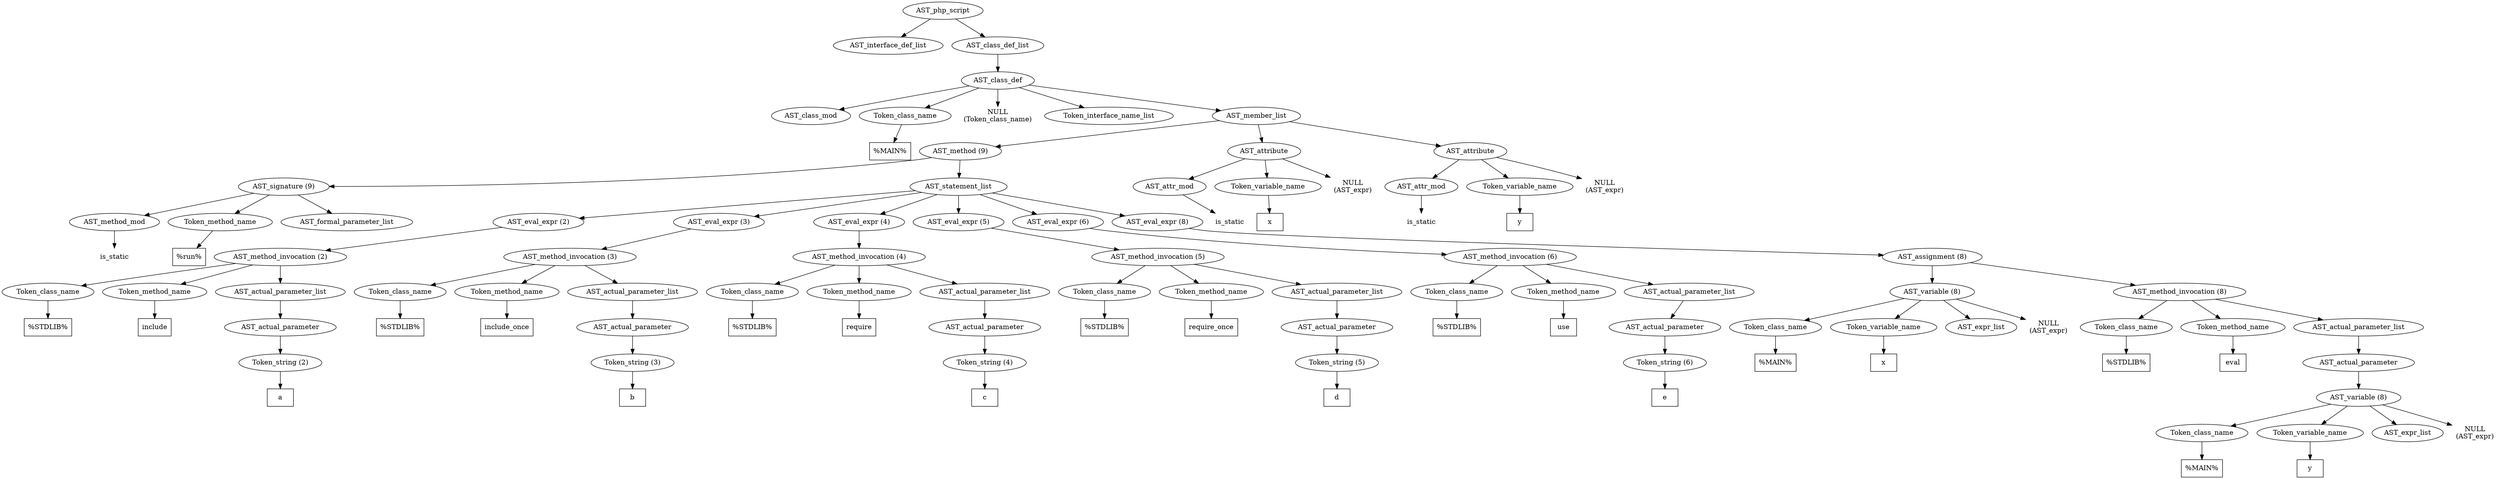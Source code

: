 /*
 * AST in dot format generated by phc -- the PHP compiler
 */

digraph AST {
node_0 [label="AST_php_script"];
node_1 [label="AST_interface_def_list"];
node_2 [label="AST_class_def_list"];
node_3 [label="AST_class_def"];
node_4 [label="AST_class_mod"];
node_5 [label="Token_class_name"];
node_6 [label="%MAIN%", shape=box]
node_5 -> node_6;
node_7 [label="NULL\n(Token_class_name)", shape=plaintext]
node_8 [label="Token_interface_name_list"];
node_9 [label="AST_member_list"];
node_10 [label="AST_method (9)"];
node_11 [label="AST_signature (9)"];
node_12 [label="AST_method_mod"];
node_13 [label="is_static", shape=plaintext]
node_12 -> node_13;
node_14 [label="Token_method_name"];
node_15 [label="%run%", shape=box]
node_14 -> node_15;
node_16 [label="AST_formal_parameter_list"];
node_11 -> node_16;
node_11 -> node_14;
node_11 -> node_12;
node_17 [label="AST_statement_list"];
node_18 [label="AST_eval_expr (2)"];
node_19 [label="AST_method_invocation (2)"];
node_20 [label="Token_class_name"];
node_21 [label="%STDLIB%", shape=box]
node_20 -> node_21;
node_22 [label="Token_method_name"];
node_23 [label="include", shape=box]
node_22 -> node_23;
node_24 [label="AST_actual_parameter_list"];
node_25 [label="AST_actual_parameter"];
node_26 [label="Token_string (2)"];
node_27 [label="a", shape=box]
node_26 -> node_27;
node_25 -> node_26;
node_24 -> node_25;
node_19 -> node_24;
node_19 -> node_22;
node_19 -> node_20;
node_18 -> node_19;
node_28 [label="AST_eval_expr (3)"];
node_29 [label="AST_method_invocation (3)"];
node_30 [label="Token_class_name"];
node_31 [label="%STDLIB%", shape=box]
node_30 -> node_31;
node_32 [label="Token_method_name"];
node_33 [label="include_once", shape=box]
node_32 -> node_33;
node_34 [label="AST_actual_parameter_list"];
node_35 [label="AST_actual_parameter"];
node_36 [label="Token_string (3)"];
node_37 [label="b", shape=box]
node_36 -> node_37;
node_35 -> node_36;
node_34 -> node_35;
node_29 -> node_34;
node_29 -> node_32;
node_29 -> node_30;
node_28 -> node_29;
node_38 [label="AST_eval_expr (4)"];
node_39 [label="AST_method_invocation (4)"];
node_40 [label="Token_class_name"];
node_41 [label="%STDLIB%", shape=box]
node_40 -> node_41;
node_42 [label="Token_method_name"];
node_43 [label="require", shape=box]
node_42 -> node_43;
node_44 [label="AST_actual_parameter_list"];
node_45 [label="AST_actual_parameter"];
node_46 [label="Token_string (4)"];
node_47 [label="c", shape=box]
node_46 -> node_47;
node_45 -> node_46;
node_44 -> node_45;
node_39 -> node_44;
node_39 -> node_42;
node_39 -> node_40;
node_38 -> node_39;
node_48 [label="AST_eval_expr (5)"];
node_49 [label="AST_method_invocation (5)"];
node_50 [label="Token_class_name"];
node_51 [label="%STDLIB%", shape=box]
node_50 -> node_51;
node_52 [label="Token_method_name"];
node_53 [label="require_once", shape=box]
node_52 -> node_53;
node_54 [label="AST_actual_parameter_list"];
node_55 [label="AST_actual_parameter"];
node_56 [label="Token_string (5)"];
node_57 [label="d", shape=box]
node_56 -> node_57;
node_55 -> node_56;
node_54 -> node_55;
node_49 -> node_54;
node_49 -> node_52;
node_49 -> node_50;
node_48 -> node_49;
node_58 [label="AST_eval_expr (6)"];
node_59 [label="AST_method_invocation (6)"];
node_60 [label="Token_class_name"];
node_61 [label="%STDLIB%", shape=box]
node_60 -> node_61;
node_62 [label="Token_method_name"];
node_63 [label="use", shape=box]
node_62 -> node_63;
node_64 [label="AST_actual_parameter_list"];
node_65 [label="AST_actual_parameter"];
node_66 [label="Token_string (6)"];
node_67 [label="e", shape=box]
node_66 -> node_67;
node_65 -> node_66;
node_64 -> node_65;
node_59 -> node_64;
node_59 -> node_62;
node_59 -> node_60;
node_58 -> node_59;
node_68 [label="AST_eval_expr (8)"];
node_69 [label="AST_assignment (8)"];
node_70 [label="AST_variable (8)"];
node_71 [label="Token_class_name"];
node_72 [label="%MAIN%", shape=box]
node_71 -> node_72;
node_73 [label="Token_variable_name"];
node_74 [label="x", shape=box]
node_73 -> node_74;
node_75 [label="AST_expr_list"];
node_76 [label="NULL\n(AST_expr)", shape=plaintext]
node_70 -> node_76;
node_70 -> node_75;
node_70 -> node_73;
node_70 -> node_71;
node_77 [label="AST_method_invocation (8)"];
node_78 [label="Token_class_name"];
node_79 [label="%STDLIB%", shape=box]
node_78 -> node_79;
node_80 [label="Token_method_name"];
node_81 [label="eval", shape=box]
node_80 -> node_81;
node_82 [label="AST_actual_parameter_list"];
node_83 [label="AST_actual_parameter"];
node_84 [label="AST_variable (8)"];
node_85 [label="Token_class_name"];
node_86 [label="%MAIN%", shape=box]
node_85 -> node_86;
node_87 [label="Token_variable_name"];
node_88 [label="y", shape=box]
node_87 -> node_88;
node_89 [label="AST_expr_list"];
node_90 [label="NULL\n(AST_expr)", shape=plaintext]
node_84 -> node_90;
node_84 -> node_89;
node_84 -> node_87;
node_84 -> node_85;
node_83 -> node_84;
node_82 -> node_83;
node_77 -> node_82;
node_77 -> node_80;
node_77 -> node_78;
node_69 -> node_77;
node_69 -> node_70;
node_68 -> node_69;
node_17 -> node_68;
node_17 -> node_58;
node_17 -> node_48;
node_17 -> node_38;
node_17 -> node_28;
node_17 -> node_18;
node_10 -> node_17;
node_10 -> node_11;
node_91 [label="AST_attribute"];
node_92 [label="AST_attr_mod"];
node_93 [label="is_static", shape=plaintext]
node_92 -> node_93;
node_94 [label="Token_variable_name"];
node_95 [label="x", shape=box]
node_94 -> node_95;
node_96 [label="NULL\n(AST_expr)", shape=plaintext]
node_91 -> node_96;
node_91 -> node_94;
node_91 -> node_92;
node_97 [label="AST_attribute"];
node_98 [label="AST_attr_mod"];
node_99 [label="is_static", shape=plaintext]
node_98 -> node_99;
node_100 [label="Token_variable_name"];
node_101 [label="y", shape=box]
node_100 -> node_101;
node_102 [label="NULL\n(AST_expr)", shape=plaintext]
node_97 -> node_102;
node_97 -> node_100;
node_97 -> node_98;
node_9 -> node_97;
node_9 -> node_91;
node_9 -> node_10;
node_3 -> node_9;
node_3 -> node_8;
node_3 -> node_7;
node_3 -> node_5;
node_3 -> node_4;
node_2 -> node_3;
node_0 -> node_2;
node_0 -> node_1;
}
